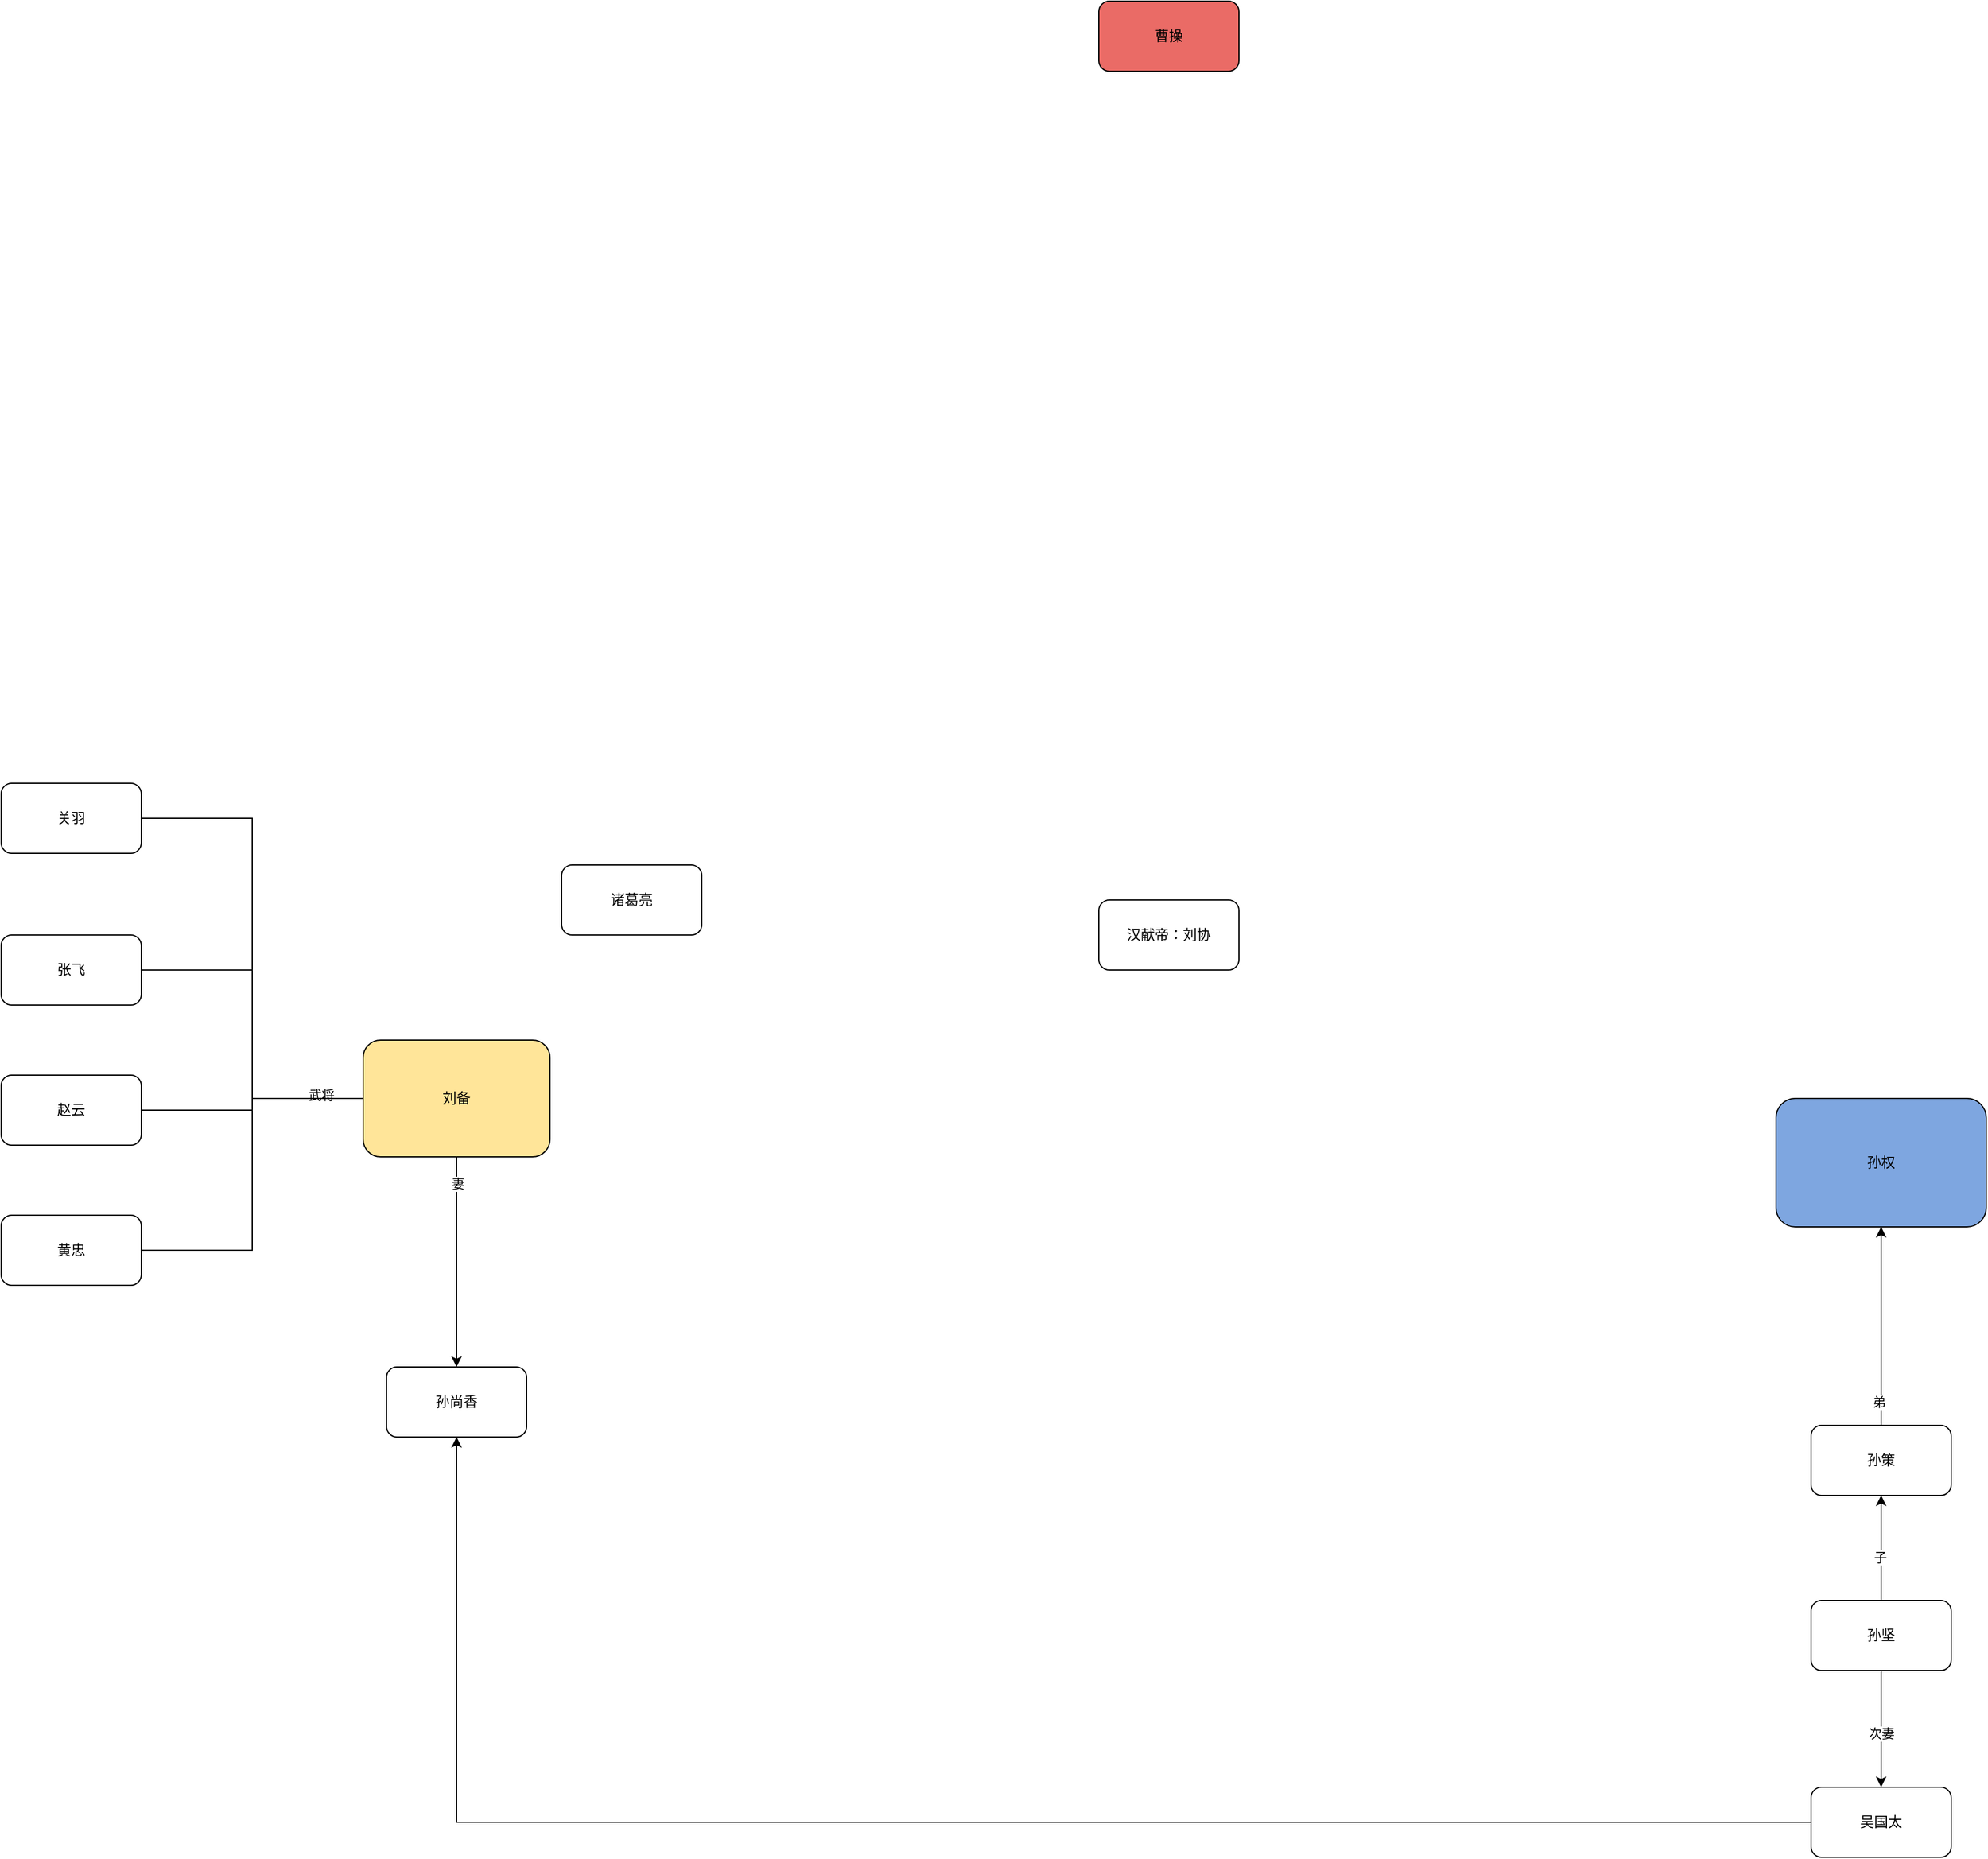 <mxfile version="22.1.7" type="github">
  <diagram name="第 1 页" id="LmKxvjZBlEMGW-hGIUWg">
    <mxGraphModel dx="2876" dy="2286" grid="1" gridSize="10" guides="1" tooltips="1" connect="1" arrows="1" fold="1" page="1" pageScale="1" pageWidth="827" pageHeight="1169" math="0" shadow="0">
      <root>
        <mxCell id="0" />
        <mxCell id="1" parent="0" />
        <mxCell id="JMEA7dkZQgMuHg7qVeLx-1" value="刘备" style="rounded=1;whiteSpace=wrap;html=1;fillColor=#FFE599;" vertex="1" parent="1">
          <mxGeometry x="-380" y="600" width="160" height="100" as="geometry" />
        </mxCell>
        <mxCell id="JMEA7dkZQgMuHg7qVeLx-2" value="曹操" style="rounded=1;whiteSpace=wrap;html=1;fillColor=#EA6B66;" vertex="1" parent="1">
          <mxGeometry x="250" y="-290" width="120" height="60" as="geometry" />
        </mxCell>
        <mxCell id="JMEA7dkZQgMuHg7qVeLx-3" value="孙权" style="rounded=1;whiteSpace=wrap;html=1;fillColor=#7EA6E0;" vertex="1" parent="1">
          <mxGeometry x="830" y="650" width="180" height="110" as="geometry" />
        </mxCell>
        <mxCell id="JMEA7dkZQgMuHg7qVeLx-4" value="汉献帝：刘协" style="rounded=1;whiteSpace=wrap;html=1;" vertex="1" parent="1">
          <mxGeometry x="250" y="480" width="120" height="60" as="geometry" />
        </mxCell>
        <mxCell id="JMEA7dkZQgMuHg7qVeLx-5" value="赵云" style="rounded=1;whiteSpace=wrap;html=1;" vertex="1" parent="1">
          <mxGeometry x="-690" y="630" width="120" height="60" as="geometry" />
        </mxCell>
        <mxCell id="JMEA7dkZQgMuHg7qVeLx-6" value="" style="endArrow=none;html=1;rounded=0;entryX=0;entryY=0.5;entryDx=0;entryDy=0;edgeStyle=orthogonalEdgeStyle;" edge="1" parent="1" source="JMEA7dkZQgMuHg7qVeLx-5" target="JMEA7dkZQgMuHg7qVeLx-1">
          <mxGeometry width="50" height="50" relative="1" as="geometry">
            <mxPoint x="-530" y="650" as="sourcePoint" />
            <mxPoint x="-480" y="600" as="targetPoint" />
          </mxGeometry>
        </mxCell>
        <mxCell id="JMEA7dkZQgMuHg7qVeLx-7" value="张飞" style="rounded=1;whiteSpace=wrap;html=1;" vertex="1" parent="1">
          <mxGeometry x="-690" y="510" width="120" height="60" as="geometry" />
        </mxCell>
        <mxCell id="JMEA7dkZQgMuHg7qVeLx-8" value="关羽" style="rounded=1;whiteSpace=wrap;html=1;" vertex="1" parent="1">
          <mxGeometry x="-690" y="380" width="120" height="60" as="geometry" />
        </mxCell>
        <mxCell id="JMEA7dkZQgMuHg7qVeLx-10" value="" style="endArrow=none;html=1;rounded=0;exitX=1;exitY=0.5;exitDx=0;exitDy=0;entryX=0;entryY=0.5;entryDx=0;entryDy=0;edgeStyle=orthogonalEdgeStyle;" edge="1" parent="1" source="JMEA7dkZQgMuHg7qVeLx-8" target="JMEA7dkZQgMuHg7qVeLx-1">
          <mxGeometry width="50" height="50" relative="1" as="geometry">
            <mxPoint x="-500" y="420" as="sourcePoint" />
            <mxPoint x="-450" y="370" as="targetPoint" />
          </mxGeometry>
        </mxCell>
        <mxCell id="JMEA7dkZQgMuHg7qVeLx-11" value="" style="endArrow=none;html=1;rounded=0;exitX=1;exitY=0.5;exitDx=0;exitDy=0;entryX=0;entryY=0.5;entryDx=0;entryDy=0;edgeStyle=orthogonalEdgeStyle;" edge="1" parent="1" source="JMEA7dkZQgMuHg7qVeLx-7" target="JMEA7dkZQgMuHg7qVeLx-1">
          <mxGeometry width="50" height="50" relative="1" as="geometry">
            <mxPoint x="-550" y="610" as="sourcePoint" />
            <mxPoint x="-500" y="560" as="targetPoint" />
          </mxGeometry>
        </mxCell>
        <mxCell id="JMEA7dkZQgMuHg7qVeLx-12" value="武将" style="edgeLabel;html=1;align=center;verticalAlign=middle;resizable=0;points=[];" vertex="1" connectable="0" parent="JMEA7dkZQgMuHg7qVeLx-11">
          <mxGeometry x="0.761" y="3" relative="1" as="geometry">
            <mxPoint as="offset" />
          </mxGeometry>
        </mxCell>
        <mxCell id="JMEA7dkZQgMuHg7qVeLx-13" value="黄忠" style="rounded=1;whiteSpace=wrap;html=1;" vertex="1" parent="1">
          <mxGeometry x="-690" y="750" width="120" height="60" as="geometry" />
        </mxCell>
        <mxCell id="JMEA7dkZQgMuHg7qVeLx-15" value="" style="endArrow=none;html=1;rounded=0;exitX=1;exitY=0.5;exitDx=0;exitDy=0;entryX=0;entryY=0.5;entryDx=0;entryDy=0;edgeStyle=orthogonalEdgeStyle;" edge="1" parent="1" source="JMEA7dkZQgMuHg7qVeLx-13" target="JMEA7dkZQgMuHg7qVeLx-1">
          <mxGeometry width="50" height="50" relative="1" as="geometry">
            <mxPoint x="-520" y="820" as="sourcePoint" />
            <mxPoint x="-470" y="770" as="targetPoint" />
          </mxGeometry>
        </mxCell>
        <mxCell id="JMEA7dkZQgMuHg7qVeLx-16" value="诸葛亮" style="rounded=1;whiteSpace=wrap;html=1;" vertex="1" parent="1">
          <mxGeometry x="-210" y="450" width="120" height="60" as="geometry" />
        </mxCell>
        <mxCell id="JMEA7dkZQgMuHg7qVeLx-17" value="孙策" style="rounded=1;whiteSpace=wrap;html=1;" vertex="1" parent="1">
          <mxGeometry x="860" y="930" width="120" height="60" as="geometry" />
        </mxCell>
        <mxCell id="JMEA7dkZQgMuHg7qVeLx-18" value="" style="endArrow=classic;html=1;rounded=0;entryX=0.5;entryY=1;entryDx=0;entryDy=0;edgeStyle=orthogonalEdgeStyle;exitX=0.5;exitY=0;exitDx=0;exitDy=0;" edge="1" parent="1" source="JMEA7dkZQgMuHg7qVeLx-17" target="JMEA7dkZQgMuHg7qVeLx-3">
          <mxGeometry width="50" height="50" relative="1" as="geometry">
            <mxPoint x="990" y="870" as="sourcePoint" />
            <mxPoint x="1040" y="820" as="targetPoint" />
          </mxGeometry>
        </mxCell>
        <mxCell id="JMEA7dkZQgMuHg7qVeLx-19" value="弟" style="edgeLabel;html=1;align=center;verticalAlign=middle;resizable=0;points=[];" vertex="1" connectable="0" parent="JMEA7dkZQgMuHg7qVeLx-18">
          <mxGeometry x="-0.765" y="2" relative="1" as="geometry">
            <mxPoint as="offset" />
          </mxGeometry>
        </mxCell>
        <mxCell id="JMEA7dkZQgMuHg7qVeLx-20" value="孙坚" style="rounded=1;whiteSpace=wrap;html=1;" vertex="1" parent="1">
          <mxGeometry x="860" y="1080" width="120" height="60" as="geometry" />
        </mxCell>
        <mxCell id="JMEA7dkZQgMuHg7qVeLx-21" value="吴国太" style="rounded=1;whiteSpace=wrap;html=1;" vertex="1" parent="1">
          <mxGeometry x="860" y="1240" width="120" height="60" as="geometry" />
        </mxCell>
        <mxCell id="JMEA7dkZQgMuHg7qVeLx-22" value="" style="endArrow=classic;html=1;rounded=0;exitX=0.5;exitY=0;exitDx=0;exitDy=0;entryX=0.5;entryY=1;entryDx=0;entryDy=0;" edge="1" parent="1" source="JMEA7dkZQgMuHg7qVeLx-20" target="JMEA7dkZQgMuHg7qVeLx-17">
          <mxGeometry width="50" height="50" relative="1" as="geometry">
            <mxPoint x="790" y="1050" as="sourcePoint" />
            <mxPoint x="840" y="1000" as="targetPoint" />
          </mxGeometry>
        </mxCell>
        <mxCell id="JMEA7dkZQgMuHg7qVeLx-23" value="子" style="edgeLabel;html=1;align=center;verticalAlign=middle;resizable=0;points=[];" vertex="1" connectable="0" parent="JMEA7dkZQgMuHg7qVeLx-22">
          <mxGeometry x="-0.178" y="1" relative="1" as="geometry">
            <mxPoint as="offset" />
          </mxGeometry>
        </mxCell>
        <mxCell id="JMEA7dkZQgMuHg7qVeLx-24" value="" style="endArrow=classic;html=1;rounded=0;entryX=0.5;entryY=0;entryDx=0;entryDy=0;exitX=0.5;exitY=1;exitDx=0;exitDy=0;" edge="1" parent="1" source="JMEA7dkZQgMuHg7qVeLx-20" target="JMEA7dkZQgMuHg7qVeLx-21">
          <mxGeometry width="50" height="50" relative="1" as="geometry">
            <mxPoint x="680" y="1200" as="sourcePoint" />
            <mxPoint x="730" y="1150" as="targetPoint" />
          </mxGeometry>
        </mxCell>
        <mxCell id="JMEA7dkZQgMuHg7qVeLx-25" value="次妻" style="edgeLabel;html=1;align=center;verticalAlign=middle;resizable=0;points=[];" vertex="1" connectable="0" parent="JMEA7dkZQgMuHg7qVeLx-24">
          <mxGeometry x="0.08" relative="1" as="geometry">
            <mxPoint as="offset" />
          </mxGeometry>
        </mxCell>
        <mxCell id="JMEA7dkZQgMuHg7qVeLx-28" value="孙尚香" style="rounded=1;whiteSpace=wrap;html=1;" vertex="1" parent="1">
          <mxGeometry x="-360" y="880" width="120" height="60" as="geometry" />
        </mxCell>
        <mxCell id="JMEA7dkZQgMuHg7qVeLx-29" value="" style="endArrow=classic;html=1;rounded=0;exitX=0.5;exitY=1;exitDx=0;exitDy=0;entryX=0.5;entryY=0;entryDx=0;entryDy=0;" edge="1" parent="1" source="JMEA7dkZQgMuHg7qVeLx-1" target="JMEA7dkZQgMuHg7qVeLx-28">
          <mxGeometry width="50" height="50" relative="1" as="geometry">
            <mxPoint x="-180" y="850" as="sourcePoint" />
            <mxPoint x="-130" y="800" as="targetPoint" />
          </mxGeometry>
        </mxCell>
        <mxCell id="JMEA7dkZQgMuHg7qVeLx-31" value="妻" style="edgeLabel;html=1;align=center;verticalAlign=middle;resizable=0;points=[];fontSize=11;fontFamily=Helvetica;fontColor=default;" vertex="1" connectable="0" parent="JMEA7dkZQgMuHg7qVeLx-29">
          <mxGeometry x="-0.749" y="1" relative="1" as="geometry">
            <mxPoint as="offset" />
          </mxGeometry>
        </mxCell>
        <mxCell id="JMEA7dkZQgMuHg7qVeLx-30" value="" style="endArrow=classic;html=1;rounded=0;exitX=0;exitY=0.5;exitDx=0;exitDy=0;entryX=0.5;entryY=1;entryDx=0;entryDy=0;edgeStyle=orthogonalEdgeStyle;" edge="1" parent="1" source="JMEA7dkZQgMuHg7qVeLx-21" target="JMEA7dkZQgMuHg7qVeLx-28">
          <mxGeometry width="50" height="50" relative="1" as="geometry">
            <mxPoint x="130" y="990" as="sourcePoint" />
            <mxPoint x="-90" y="940" as="targetPoint" />
          </mxGeometry>
        </mxCell>
      </root>
    </mxGraphModel>
  </diagram>
</mxfile>
